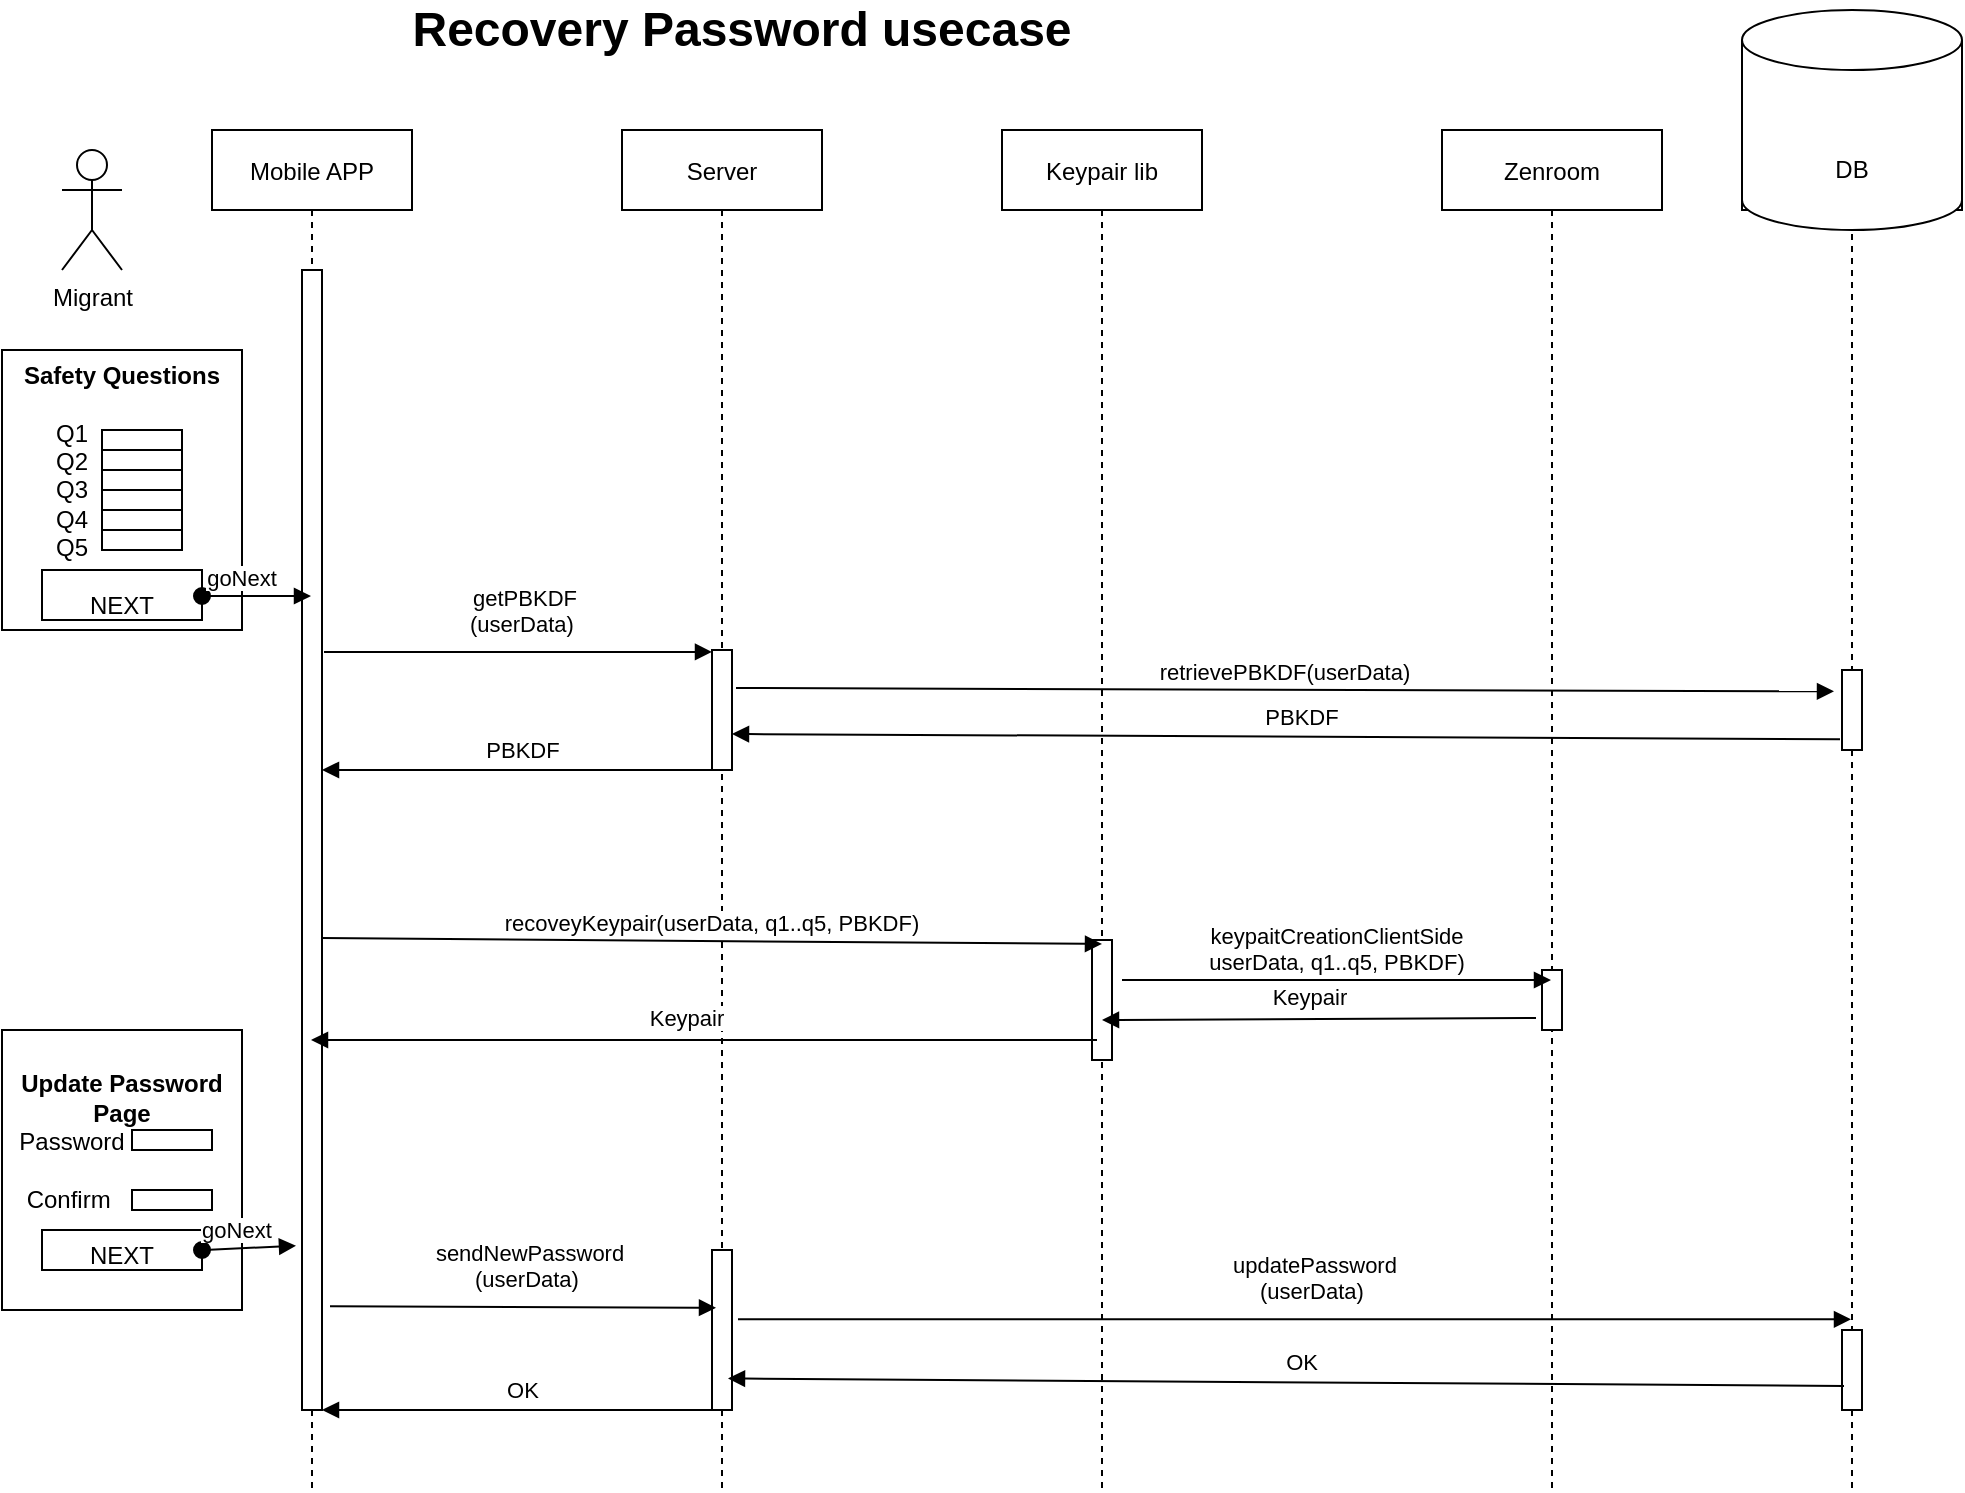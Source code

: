 <mxfile version="14.1.9" type="device"><diagram id="kgpKYQtTHZ0yAKxKKP6v" name="Page-1"><mxGraphModel dx="1357" dy="748" grid="1" gridSize="10" guides="1" tooltips="1" connect="1" arrows="1" fold="1" page="1" pageScale="1" pageWidth="850" pageHeight="1100" math="0" shadow="0"><root><mxCell id="0"/><mxCell id="1" parent="0"/><mxCell id="3nuBFxr9cyL0pnOWT2aG-1" value="Mobile APP" style="shape=umlLifeline;perimeter=lifelinePerimeter;container=1;collapsible=0;recursiveResize=0;rounded=0;shadow=0;strokeWidth=1;" parent="1" vertex="1"><mxGeometry x="215" y="80" width="100" height="680" as="geometry"/></mxCell><mxCell id="3nuBFxr9cyL0pnOWT2aG-2" value="" style="points=[];perimeter=orthogonalPerimeter;rounded=0;shadow=0;strokeWidth=1;" parent="3nuBFxr9cyL0pnOWT2aG-1" vertex="1"><mxGeometry x="45" y="70" width="10" height="570" as="geometry"/></mxCell><mxCell id="3nuBFxr9cyL0pnOWT2aG-5" value="Server" style="shape=umlLifeline;perimeter=lifelinePerimeter;container=1;collapsible=0;recursiveResize=0;rounded=0;shadow=0;strokeWidth=1;" parent="1" vertex="1"><mxGeometry x="420" y="80" width="100" height="680" as="geometry"/></mxCell><mxCell id="_gGh_qBF8yclBJTtLVyK-50" value="" style="points=[];perimeter=orthogonalPerimeter;rounded=0;shadow=0;strokeWidth=1;" parent="3nuBFxr9cyL0pnOWT2aG-5" vertex="1"><mxGeometry x="45" y="560" width="10" height="80" as="geometry"/></mxCell><mxCell id="_gGh_qBF8yclBJTtLVyK-58" value="" style="points=[];perimeter=orthogonalPerimeter;rounded=0;shadow=0;strokeWidth=1;" parent="3nuBFxr9cyL0pnOWT2aG-5" vertex="1"><mxGeometry x="45" y="260" width="10" height="60" as="geometry"/></mxCell><mxCell id="_gGh_qBF8yclBJTtLVyK-1" value="Migrant" style="shape=umlActor;verticalLabelPosition=bottom;verticalAlign=top;html=1;outlineConnect=0;" parent="1" vertex="1"><mxGeometry x="140" y="90" width="30" height="60" as="geometry"/></mxCell><mxCell id="_gGh_qBF8yclBJTtLVyK-2" value="Keypair lib" style="shape=umlLifeline;perimeter=lifelinePerimeter;container=1;collapsible=0;recursiveResize=0;rounded=0;shadow=0;strokeWidth=1;" parent="1" vertex="1"><mxGeometry x="610" y="80" width="100" height="680" as="geometry"/></mxCell><mxCell id="_gGh_qBF8yclBJTtLVyK-38" value="" style="points=[];perimeter=orthogonalPerimeter;rounded=0;shadow=0;strokeWidth=1;" parent="_gGh_qBF8yclBJTtLVyK-2" vertex="1"><mxGeometry x="45" y="405" width="10" height="60" as="geometry"/></mxCell><mxCell id="_gGh_qBF8yclBJTtLVyK-4" value="Zenroom" style="shape=umlLifeline;perimeter=lifelinePerimeter;container=1;collapsible=0;recursiveResize=0;rounded=0;shadow=0;strokeWidth=1;" parent="1" vertex="1"><mxGeometry x="830" y="80" width="110" height="680" as="geometry"/></mxCell><mxCell id="_gGh_qBF8yclBJTtLVyK-40" value="" style="points=[];perimeter=orthogonalPerimeter;rounded=0;shadow=0;strokeWidth=1;" parent="_gGh_qBF8yclBJTtLVyK-4" vertex="1"><mxGeometry x="50" y="420" width="10" height="30" as="geometry"/></mxCell><mxCell id="_gGh_qBF8yclBJTtLVyK-20" value="&lt;b&gt;Safety Questions&lt;br&gt;&lt;br&gt;&lt;/b&gt;Q1&amp;nbsp; &amp;nbsp; &amp;nbsp; &amp;nbsp; &amp;nbsp; &amp;nbsp; &amp;nbsp; &amp;nbsp;&lt;br&gt;Q2&amp;nbsp; &amp;nbsp; &amp;nbsp; &amp;nbsp; &amp;nbsp; &amp;nbsp; &amp;nbsp; &amp;nbsp;&lt;br&gt;Q3&amp;nbsp; &amp;nbsp; &amp;nbsp; &amp;nbsp; &amp;nbsp; &amp;nbsp; &amp;nbsp; &amp;nbsp;&lt;br&gt;Q4&amp;nbsp; &amp;nbsp; &amp;nbsp; &amp;nbsp; &amp;nbsp; &amp;nbsp; &amp;nbsp; &amp;nbsp;&lt;br&gt;Q5&amp;nbsp; &amp;nbsp; &amp;nbsp; &amp;nbsp; &amp;nbsp; &amp;nbsp; &amp;nbsp; &amp;nbsp;&lt;br&gt;&lt;br&gt;NEXT" style="rounded=0;whiteSpace=wrap;html=1;" parent="1" vertex="1"><mxGeometry x="110" y="190" width="120" height="140" as="geometry"/></mxCell><mxCell id="_gGh_qBF8yclBJTtLVyK-21" value="" style="rounded=0;whiteSpace=wrap;html=1;fillColor=none;" parent="1" vertex="1"><mxGeometry x="130" y="300" width="80" height="25" as="geometry"/></mxCell><mxCell id="_gGh_qBF8yclBJTtLVyK-22" value="" style="rounded=0;whiteSpace=wrap;html=1;fillColor=none;" parent="1" vertex="1"><mxGeometry x="160" y="230" width="40" height="10" as="geometry"/></mxCell><mxCell id="_gGh_qBF8yclBJTtLVyK-26" value="" style="rounded=0;whiteSpace=wrap;html=1;fillColor=none;" parent="1" vertex="1"><mxGeometry x="160" y="240" width="40" height="10" as="geometry"/></mxCell><mxCell id="_gGh_qBF8yclBJTtLVyK-27" value="" style="rounded=0;whiteSpace=wrap;html=1;fillColor=none;" parent="1" vertex="1"><mxGeometry x="160" y="250" width="40" height="10" as="geometry"/></mxCell><mxCell id="_gGh_qBF8yclBJTtLVyK-31" value="" style="rounded=0;whiteSpace=wrap;html=1;fillColor=none;" parent="1" vertex="1"><mxGeometry x="160" y="260" width="40" height="10" as="geometry"/></mxCell><mxCell id="_gGh_qBF8yclBJTtLVyK-32" value="" style="rounded=0;whiteSpace=wrap;html=1;fillColor=none;" parent="1" vertex="1"><mxGeometry x="160" y="270" width="40" height="10" as="geometry"/></mxCell><mxCell id="_gGh_qBF8yclBJTtLVyK-34" value="" style="rounded=0;whiteSpace=wrap;html=1;fillColor=none;" parent="1" vertex="1"><mxGeometry x="160" y="280" width="40" height="10" as="geometry"/></mxCell><mxCell id="_gGh_qBF8yclBJTtLVyK-35" value="goNext" style="verticalAlign=bottom;startArrow=oval;endArrow=block;startSize=8;shadow=0;strokeWidth=1;" parent="1" edge="1"><mxGeometry x="-0.266" relative="1" as="geometry"><mxPoint x="210" y="313" as="sourcePoint"/><mxPoint x="264.5" y="313" as="targetPoint"/><mxPoint as="offset"/></mxGeometry></mxCell><mxCell id="_gGh_qBF8yclBJTtLVyK-37" value="getPBKDF&#10;(userData) " style="verticalAlign=bottom;endArrow=block;shadow=0;strokeWidth=1;exitX=1.1;exitY=0.335;exitDx=0;exitDy=0;exitPerimeter=0;" parent="1" source="3nuBFxr9cyL0pnOWT2aG-2" target="_gGh_qBF8yclBJTtLVyK-58" edge="1"><mxGeometry x="0.037" y="5" relative="1" as="geometry"><mxPoint x="270" y="508.15" as="sourcePoint"/><mxPoint x="656" y="488" as="targetPoint"/><mxPoint as="offset"/></mxGeometry></mxCell><mxCell id="_gGh_qBF8yclBJTtLVyK-39" value="keypaitCreationClientSide&#10;userData, q1..q5, PBKDF)" style="verticalAlign=bottom;endArrow=block;shadow=0;strokeWidth=1;" parent="1" edge="1"><mxGeometry relative="1" as="geometry"><mxPoint x="670" y="505" as="sourcePoint"/><mxPoint x="884.5" y="505" as="targetPoint"/></mxGeometry></mxCell><mxCell id="_gGh_qBF8yclBJTtLVyK-41" value="Keypair" style="verticalAlign=bottom;endArrow=block;shadow=0;strokeWidth=1;exitX=-0.3;exitY=0.8;exitDx=0;exitDy=0;exitPerimeter=0;" parent="1" source="_gGh_qBF8yclBJTtLVyK-40" edge="1"><mxGeometry x="0.042" y="-2" relative="1" as="geometry"><mxPoint x="867.5" y="525" as="sourcePoint"/><mxPoint x="660" y="525" as="targetPoint"/><mxPoint as="offset"/></mxGeometry></mxCell><mxCell id="_gGh_qBF8yclBJTtLVyK-42" value="Keypair" style="verticalAlign=bottom;endArrow=block;shadow=0;strokeWidth=1;exitX=0.47;exitY=0.447;exitDx=0;exitDy=0;exitPerimeter=0;" parent="1" edge="1"><mxGeometry x="0.042" y="-2" relative="1" as="geometry"><mxPoint x="657.5" y="535" as="sourcePoint"/><mxPoint x="264.5" y="535" as="targetPoint"/><mxPoint as="offset"/></mxGeometry></mxCell><mxCell id="_gGh_qBF8yclBJTtLVyK-43" value="" style="shape=umlLifeline;perimeter=lifelinePerimeter;container=1;collapsible=0;recursiveResize=0;rounded=0;shadow=0;strokeWidth=1;fillColor=none;" parent="1" vertex="1"><mxGeometry x="980" y="80" width="110" height="680" as="geometry"/></mxCell><mxCell id="_gGh_qBF8yclBJTtLVyK-48" value="" style="shape=cylinder3;whiteSpace=wrap;html=1;boundedLbl=1;backgroundOutline=1;size=15;" parent="_gGh_qBF8yclBJTtLVyK-43" vertex="1"><mxGeometry y="-60" width="110" height="110" as="geometry"/></mxCell><mxCell id="_gGh_qBF8yclBJTtLVyK-55" value="DB" style="text;html=1;strokeColor=none;fillColor=none;align=center;verticalAlign=middle;whiteSpace=wrap;rounded=0;" parent="_gGh_qBF8yclBJTtLVyK-43" vertex="1"><mxGeometry x="35" y="10" width="40" height="20" as="geometry"/></mxCell><mxCell id="_gGh_qBF8yclBJTtLVyK-60" value="" style="points=[];perimeter=orthogonalPerimeter;rounded=0;shadow=0;strokeWidth=1;" parent="_gGh_qBF8yclBJTtLVyK-43" vertex="1"><mxGeometry x="50" y="270" width="10" height="40" as="geometry"/></mxCell><mxCell id="_gGh_qBF8yclBJTtLVyK-70" value="" style="points=[];perimeter=orthogonalPerimeter;rounded=0;shadow=0;strokeWidth=1;" parent="_gGh_qBF8yclBJTtLVyK-43" vertex="1"><mxGeometry x="50" y="600" width="10" height="40" as="geometry"/></mxCell><mxCell id="_gGh_qBF8yclBJTtLVyK-49" value="retrievePBKDF(userData)" style="verticalAlign=bottom;endArrow=block;shadow=0;strokeWidth=1;exitX=1.2;exitY=0.317;exitDx=0;exitDy=0;exitPerimeter=0;entryX=-0.4;entryY=0.267;entryDx=0;entryDy=0;entryPerimeter=0;" parent="1" source="_gGh_qBF8yclBJTtLVyK-58" target="_gGh_qBF8yclBJTtLVyK-60" edge="1"><mxGeometry relative="1" as="geometry"><mxPoint x="270" y="565" as="sourcePoint"/><mxPoint x="1010" y="359" as="targetPoint"/></mxGeometry></mxCell><mxCell id="_gGh_qBF8yclBJTtLVyK-52" value="PBKDF" style="verticalAlign=bottom;endArrow=block;shadow=0;strokeWidth=1;exitX=-0.1;exitY=0.867;exitDx=0;exitDy=0;exitPerimeter=0;entryX=1;entryY=0.7;entryDx=0;entryDy=0;entryPerimeter=0;" parent="1" source="_gGh_qBF8yclBJTtLVyK-60" target="_gGh_qBF8yclBJTtLVyK-58" edge="1"><mxGeometry x="-0.029" y="-1" relative="1" as="geometry"><mxPoint x="970" y="400" as="sourcePoint"/><mxPoint x="479" y="385" as="targetPoint"/><mxPoint as="offset"/></mxGeometry></mxCell><mxCell id="_gGh_qBF8yclBJTtLVyK-57" value="&lt;font style=&quot;font-size: 24px&quot;&gt;&lt;b&gt;Recovery Password usecase&lt;/b&gt;&lt;/font&gt;" style="text;html=1;strokeColor=none;fillColor=none;align=center;verticalAlign=middle;whiteSpace=wrap;rounded=0;" parent="1" vertex="1"><mxGeometry x="230" y="20" width="500" height="20" as="geometry"/></mxCell><mxCell id="_gGh_qBF8yclBJTtLVyK-61" value="PBKDF" style="verticalAlign=bottom;endArrow=block;shadow=0;strokeWidth=1;entryX=1;entryY=0.7;entryDx=0;entryDy=0;entryPerimeter=0;" parent="1" source="_gGh_qBF8yclBJTtLVyK-58" edge="1"><mxGeometry x="-0.029" y="-1" relative="1" as="geometry"><mxPoint x="824" y="402.68" as="sourcePoint"/><mxPoint x="270" y="400" as="targetPoint"/><mxPoint as="offset"/></mxGeometry></mxCell><mxCell id="_gGh_qBF8yclBJTtLVyK-62" value="recoveyKeypair(userData, q1..q5, PBKDF)" style="verticalAlign=bottom;endArrow=block;shadow=0;strokeWidth=1;exitX=1;exitY=0.586;exitDx=0;exitDy=0;exitPerimeter=0;entryX=0.5;entryY=0.033;entryDx=0;entryDy=0;entryPerimeter=0;" parent="1" source="3nuBFxr9cyL0pnOWT2aG-2" target="_gGh_qBF8yclBJTtLVyK-38" edge="1"><mxGeometry relative="1" as="geometry"><mxPoint x="480" y="595" as="sourcePoint"/><mxPoint x="590" y="487" as="targetPoint"/></mxGeometry></mxCell><mxCell id="_gGh_qBF8yclBJTtLVyK-63" value="&lt;b&gt;Update Password Page&lt;/b&gt;&lt;br&gt;Password&amp;nbsp; &amp;nbsp; &amp;nbsp; &amp;nbsp; &amp;nbsp; &amp;nbsp; &amp;nbsp; &amp;nbsp;&lt;br&gt;&lt;br&gt;Confirm&amp;nbsp; &amp;nbsp; &amp;nbsp; &amp;nbsp; &amp;nbsp; &amp;nbsp; &amp;nbsp; &amp;nbsp;&amp;nbsp;&lt;br&gt;&lt;br&gt;NEXT" style="rounded=0;whiteSpace=wrap;html=1;" parent="1" vertex="1"><mxGeometry x="110" y="530" width="120" height="140" as="geometry"/></mxCell><mxCell id="_gGh_qBF8yclBJTtLVyK-64" value="" style="rounded=0;whiteSpace=wrap;html=1;fillColor=none;" parent="1" vertex="1"><mxGeometry x="130" y="630" width="80" height="20" as="geometry"/></mxCell><mxCell id="_gGh_qBF8yclBJTtLVyK-65" value="" style="rounded=0;whiteSpace=wrap;html=1;fillColor=none;" parent="1" vertex="1"><mxGeometry x="175" y="580" width="40" height="10" as="geometry"/></mxCell><mxCell id="_gGh_qBF8yclBJTtLVyK-66" value="" style="rounded=0;whiteSpace=wrap;html=1;fillColor=none;" parent="1" vertex="1"><mxGeometry x="175" y="610" width="40" height="10" as="geometry"/></mxCell><mxCell id="_gGh_qBF8yclBJTtLVyK-67" value="goNext" style="verticalAlign=bottom;startArrow=oval;endArrow=block;startSize=8;shadow=0;strokeWidth=1;exitX=1;exitY=0.5;exitDx=0;exitDy=0;entryX=-0.3;entryY=0.856;entryDx=0;entryDy=0;entryPerimeter=0;" parent="1" source="_gGh_qBF8yclBJTtLVyK-64" target="3nuBFxr9cyL0pnOWT2aG-2" edge="1"><mxGeometry x="-0.266" relative="1" as="geometry"><mxPoint x="220" y="323" as="sourcePoint"/><mxPoint x="274.5" y="323" as="targetPoint"/><mxPoint as="offset"/></mxGeometry></mxCell><mxCell id="_gGh_qBF8yclBJTtLVyK-68" value="sendNewPassword&#10;(userData) " style="verticalAlign=bottom;endArrow=block;shadow=0;strokeWidth=1;exitX=1.4;exitY=0.909;exitDx=0;exitDy=0;exitPerimeter=0;entryX=0.47;entryY=0.866;entryDx=0;entryDy=0;entryPerimeter=0;" parent="1" source="3nuBFxr9cyL0pnOWT2aG-2" target="3nuBFxr9cyL0pnOWT2aG-5" edge="1"><mxGeometry x="0.037" y="5" relative="1" as="geometry"><mxPoint x="281" y="350.95" as="sourcePoint"/><mxPoint x="475" y="350.95" as="targetPoint"/><mxPoint as="offset"/></mxGeometry></mxCell><mxCell id="_gGh_qBF8yclBJTtLVyK-69" value="updatePassword&#10;(userData) " style="verticalAlign=bottom;endArrow=block;shadow=0;strokeWidth=1;exitX=1.3;exitY=0.433;exitDx=0;exitDy=0;exitPerimeter=0;" parent="1" source="_gGh_qBF8yclBJTtLVyK-50" target="_gGh_qBF8yclBJTtLVyK-43" edge="1"><mxGeometry x="0.037" y="5" relative="1" as="geometry"><mxPoint x="510" y="681" as="sourcePoint"/><mxPoint x="666" y="680.92" as="targetPoint"/><mxPoint as="offset"/></mxGeometry></mxCell><mxCell id="_gGh_qBF8yclBJTtLVyK-71" value="OK" style="verticalAlign=bottom;endArrow=block;shadow=0;strokeWidth=1;exitX=0.1;exitY=0.7;exitDx=0;exitDy=0;exitPerimeter=0;entryX=0.53;entryY=0.918;entryDx=0;entryDy=0;entryPerimeter=0;" parent="1" source="_gGh_qBF8yclBJTtLVyK-70" target="3nuBFxr9cyL0pnOWT2aG-5" edge="1"><mxGeometry x="-0.029" y="-1" relative="1" as="geometry"><mxPoint x="1024" y="712.68" as="sourcePoint"/><mxPoint x="470" y="710" as="targetPoint"/><mxPoint as="offset"/></mxGeometry></mxCell><mxCell id="_gGh_qBF8yclBJTtLVyK-72" value="OK" style="verticalAlign=bottom;endArrow=block;shadow=0;strokeWidth=1;entryX=1;entryY=0.7;entryDx=0;entryDy=0;entryPerimeter=0;" parent="1" edge="1"><mxGeometry x="-0.029" y="-1" relative="1" as="geometry"><mxPoint x="465" y="720" as="sourcePoint"/><mxPoint x="270" y="720" as="targetPoint"/><mxPoint as="offset"/></mxGeometry></mxCell></root></mxGraphModel></diagram></mxfile>